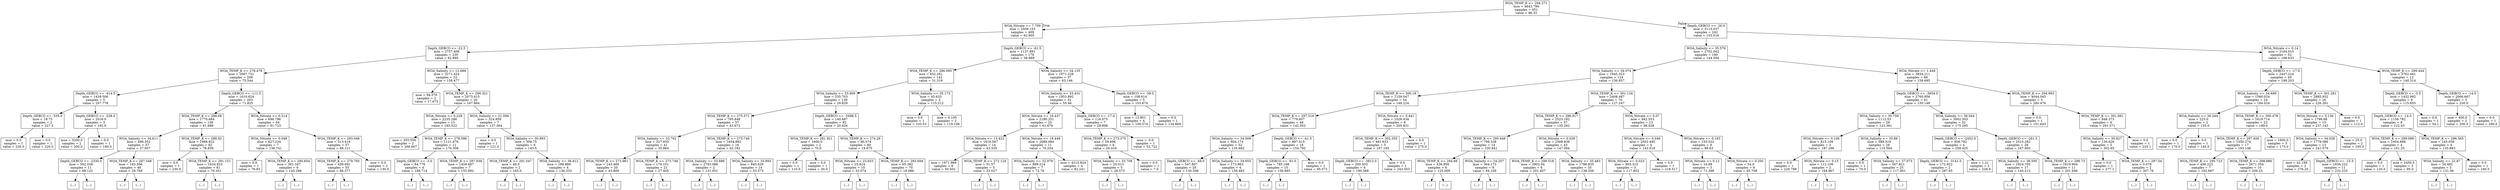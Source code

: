 digraph Tree {
node [shape=box] ;
0 [label="WOA_TEMP_K <= 294.271\nmse = 4643.799\nsamples = 651\nvalue = 96.32"] ;
1 [label="WOA_Nitrate <= 7.709\nmse = 2509.153\nsamples = 409\nvalue = 62.905"] ;
0 -> 1 [labeldistance=2.5, labelangle=45, headlabel="True"] ;
2 [label="Depth_GEBCO <= -22.5\nmse = 2757.406\nsamples = 230\nvalue = 82.895"] ;
1 -> 2 ;
3 [label="WOA_TEMP_K <= 278.478\nmse = 2097.731\nsamples = 208\nvalue = 75.544"] ;
2 -> 3 ;
4 [label="Depth_GEBCO <= -414.5\nmse = 1439.506\nsamples = 5\nvalue = 207.778"] ;
3 -> 4 ;
5 [label="Depth_GEBCO <= -535.0\nmse = 18.75\nsamples = 2\nvalue = 227.5"] ;
4 -> 5 ;
6 [label="mse = 0.0\nsamples = 1\nvalue = 230.0"] ;
5 -> 6 ;
7 [label="mse = 0.0\nsamples = 1\nvalue = 220.0"] ;
5 -> 7 ;
8 [label="Depth_GEBCO <= -238.0\nmse = 2016.0\nsamples = 3\nvalue = 192.0"] ;
4 -> 8 ;
9 [label="mse = 3200.0\nsamples = 2\nvalue = 200.0"] ;
8 -> 9 ;
10 [label="mse = 0.0\nsamples = 1\nvalue = 180.0"] ;
8 -> 10 ;
11 [label="Depth_GEBCO <= -111.5\nmse = 1610.624\nsamples = 203\nvalue = 71.825"] ;
3 -> 11 ;
12 [label="WOA_TEMP_K <= 288.68\nmse = 1770.684\nsamples = 139\nvalue = 61.688"] ;
11 -> 12 ;
13 [label="WOA_Salinity <= 34.611\nmse = 498.552\nsamples = 57\nvalue = 37.957"] ;
12 -> 13 ;
14 [label="Depth_GEBCO <= -2330.0\nmse = 502.038\nsamples = 11\nvalue = 68.122"] ;
13 -> 14 ;
15 [label="(...)"] ;
14 -> 15 ;
24 [label="(...)"] ;
14 -> 24 ;
33 [label="WOA_TEMP_K <= 287.548\nmse = 183.596\nsamples = 46\nvalue = 29.769"] ;
13 -> 33 ;
34 [label="(...)"] ;
33 -> 34 ;
87 [label="(...)"] ;
33 -> 87 ;
96 [label="WOA_TEMP_K <= 288.92\nmse = 1988.822\nsamples = 82\nvalue = 78.859"] ;
12 -> 96 ;
97 [label="mse = 0.0\nsamples = 1\nvalue = 230.6"] ;
96 -> 97 ;
98 [label="WOA_TEMP_K <= 291.151\nmse = 1634.823\nsamples = 81\nvalue = 76.351"] ;
96 -> 98 ;
99 [label="(...)"] ;
98 -> 99 ;
154 [label="(...)"] ;
98 -> 154 ;
237 [label="WOA_Nitrate <= 0.214\nmse = 698.796\nsamples = 64\nvalue = 91.723"] ;
11 -> 237 ;
238 [label="WOA_Nitrate <= 0.048\nmse = 827.234\nsamples = 7\nvalue = 136.741"] ;
237 -> 238 ;
239 [label="mse = 0.0\nsamples = 1\nvalue = 76.93"] ;
238 -> 239 ;
240 [label="WOA_TEMP_K <= 290.654\nmse = 361.347\nsamples = 6\nvalue = 145.286"] ;
238 -> 240 ;
241 [label="(...)"] ;
240 -> 241 ;
244 [label="(...)"] ;
240 -> 244 ;
247 [label="WOA_TEMP_K <= 293.048\nmse = 513.418\nsamples = 57\nvalue = 88.121"] ;
237 -> 247 ;
248 [label="WOA_TEMP_K <= 279.795\nmse = 458.691\nsamples = 55\nvalue = 86.377"] ;
247 -> 248 ;
249 [label="(...)"] ;
248 -> 249 ;
250 [label="(...)"] ;
248 -> 250 ;
333 [label="mse = 0.0\nsamples = 2\nvalue = 130.0"] ;
247 -> 333 ;
334 [label="WOA_Salinity <= 12.689\nmse = 3271.424\nsamples = 22\nvalue = 158.477"] ;
2 -> 334 ;
335 [label="mse = 94.576\nsamples = 2\nvalue = 17.675"] ;
334 -> 335 ;
336 [label="WOA_TEMP_K <= 290.321\nmse = 2073.415\nsamples = 20\nvalue = 167.864"] ;
334 -> 336 ;
337 [label="WOA_Nitrate <= 0.229\nmse = 2235.286\nsamples = 13\nvalue = 185.522"] ;
336 -> 337 ;
338 [label="mse = 355.556\nsamples = 2\nvalue = 266.667"] ;
337 -> 338 ;
339 [label="WOA_TEMP_K <= 278.596\nmse = 1121.676\nsamples = 11\nvalue = 170.308"] ;
337 -> 339 ;
340 [label="Depth_GEBCO <= -3.0\nmse = 84.776\nsamples = 4\nvalue = 188.714"] ;
339 -> 340 ;
341 [label="(...)"] ;
340 -> 341 ;
346 [label="(...)"] ;
340 -> 346 ;
347 [label="WOA_TEMP_K <= 287.938\nmse = 1459.687\nsamples = 7\nvalue = 155.992"] ;
339 -> 347 ;
348 [label="(...)"] ;
347 -> 348 ;
355 [label="(...)"] ;
347 -> 355 ;
360 [label="WOA_Salinity <= 21.594\nmse = 324.959\nsamples = 7\nvalue = 137.364"] ;
336 -> 360 ;
361 [label="mse = 0.0\nsamples = 1\nvalue = 121.0"] ;
360 -> 361 ;
362 [label="WOA_Salinity <= 30.893\nmse = 308.75\nsamples = 6\nvalue = 143.5"] ;
360 -> 362 ;
363 [label="WOA_TEMP_K <= 291.047\nmse = 49.0\nsamples = 2\nvalue = 165.0"] ;
362 -> 363 ;
364 [label="(...)"] ;
363 -> 364 ;
365 [label="(...)"] ;
363 -> 365 ;
366 [label="WOA_Salinity <= 36.612\nmse = 189.889\nsamples = 4\nvalue = 136.333"] ;
362 -> 366 ;
367 [label="(...)"] ;
366 -> 367 ;
372 [label="(...)"] ;
366 -> 372 ;
373 [label="Depth_GEBCO <= -61.5\nmse = 1137.891\nsamples = 179\nvalue = 38.689"] ;
1 -> 373 ;
374 [label="WOA_TEMP_K <= 286.095\nmse = 652.261\nsamples = 142\nvalue = 31.319"] ;
373 -> 374 ;
375 [label="WOA_Salinity <= 33.909\nmse = 535.703\nsamples = 139\nvalue = 29.828"] ;
374 -> 375 ;
376 [label="WOA_TEMP_K <= 275.571\nmse = 795.848\nsamples = 57\nvalue = 43.672"] ;
375 -> 376 ;
377 [label="WOA_Salinity <= 33.702\nmse = 227.935\nsamples = 41\nvalue = 35.864"] ;
376 -> 377 ;
378 [label="WOA_TEMP_K <= 273.961\nmse = 143.469\nsamples = 20\nvalue = 43.809"] ;
377 -> 378 ;
379 [label="(...)"] ;
378 -> 379 ;
396 [label="(...)"] ;
378 -> 396 ;
409 [label="WOA_TEMP_K <= 273.748\nmse = 179.101\nsamples = 21\nvalue = 27.405"] ;
377 -> 409 ;
410 [label="(...)"] ;
409 -> 410 ;
429 [label="(...)"] ;
409 -> 429 ;
448 [label="WOA_TEMP_K <= 275.749\nmse = 1654.882\nsamples = 16\nvalue = 62.182"] ;
376 -> 448 ;
449 [label="WOA_Salinity <= 33.886\nmse = 2793.086\nsamples = 2\nvalue = 131.051"] ;
448 -> 449 ;
450 [label="(...)"] ;
449 -> 450 ;
451 [label="(...)"] ;
449 -> 451 ;
452 [label="WOA_Salinity <= 33.893\nmse = 845.629\nsamples = 14\nvalue = 53.573"] ;
448 -> 452 ;
453 [label="(...)"] ;
452 -> 453 ;
478 [label="(...)"] ;
452 -> 478 ;
479 [label="Depth_GEBCO <= -5498.5\nmse = 140.487\nsamples = 82\nvalue = 20.426"] ;
375 -> 479 ;
480 [label="WOA_TEMP_K <= 281.921\nmse = 1600.0\nsamples = 2\nvalue = 70.0"] ;
479 -> 480 ;
481 [label="mse = 0.0\nsamples = 1\nvalue = 110.0"] ;
480 -> 481 ;
482 [label="mse = 0.0\nsamples = 1\nvalue = 30.0"] ;
480 -> 482 ;
483 [label="WOA_TEMP_K <= 274.29\nmse = 80.574\nsamples = 80\nvalue = 19.675"] ;
479 -> 483 ;
484 [label="WOA_Nitrate <= 23.653\nmse = 25.624\nsamples = 10\nvalue = 32.074"] ;
483 -> 484 ;
485 [label="(...)"] ;
484 -> 485 ;
490 [label="(...)"] ;
484 -> 490 ;
503 [label="WOA_TEMP_K <= 283.694\nmse = 65.382\nsamples = 70\nvalue = 18.086"] ;
483 -> 503 ;
504 [label="(...)"] ;
503 -> 504 ;
595 [label="(...)"] ;
503 -> 595 ;
598 [label="WOA_Salinity <= 35.173\nmse = 45.633\nsamples = 3\nvalue = 115.212"] ;
374 -> 598 ;
599 [label="mse = 0.0\nsamples = 1\nvalue = 103.53"] ;
598 -> 599 ;
600 [label="mse = 0.195\nsamples = 2\nvalue = 119.106"] ;
598 -> 600 ;
601 [label="WOA_Salinity <= 34.135\nmse = 1971.229\nsamples = 37\nvalue = 63.146"] ;
373 -> 601 ;
602 [label="WOA_Salinity <= 33.431\nmse = 1953.892\nsamples = 32\nvalue = 55.46"] ;
601 -> 602 ;
603 [label="WOA_Nitrate <= 16.437\nmse = 2180.251\nsamples = 25\nvalue = 61.676"] ;
602 -> 603 ;
604 [label="WOA_Nitrate <= 13.422\nmse = 1616.567\nsamples = 14\nvalue = 43.335"] ;
603 -> 604 ;
605 [label="mse = 1971.989\nsamples = 9\nvalue = 50.502"] ;
604 -> 605 ;
606 [label="WOA_TEMP_K <= 272.124\nmse = 51.57\nsamples = 5\nvalue = 23.027"] ;
604 -> 606 ;
607 [label="(...)"] ;
606 -> 607 ;
608 [label="(...)"] ;
606 -> 608 ;
609 [label="WOA_Nitrate <= 18.449\nmse = 2089.084\nsamples = 11\nvalue = 79.254"] ;
603 -> 609 ;
610 [label="WOA_Salinity <= 32.979\nmse = 899.214\nsamples = 7\nvalue = 72.76"] ;
609 -> 610 ;
611 [label="(...)"] ;
610 -> 611 ;
612 [label="(...)"] ;
610 -> 612 ;
615 [label="mse = 4215.824\nsamples = 4\nvalue = 92.241"] ;
609 -> 615 ;
616 [label="Depth_GEBCO <= -17.0\nmse = 116.075\nsamples = 7\nvalue = 28.898"] ;
602 -> 616 ;
617 [label="WOA_TEMP_K <= 273.375\nmse = 59.896\nsamples = 6\nvalue = 26.416"] ;
616 -> 617 ;
618 [label="WOA_Salinity <= 33.708\nmse = 20.013\nsamples = 5\nvalue = 28.573"] ;
617 -> 618 ;
619 [label="(...)"] ;
618 -> 619 ;
624 [label="(...)"] ;
618 -> 624 ;
625 [label="mse = 0.0\nsamples = 1\nvalue = 7.0"] ;
617 -> 625 ;
626 [label="mse = -0.0\nsamples = 1\nvalue = 53.722"] ;
616 -> 626 ;
627 [label="Depth_GEBCO <= -39.5\nmse = 108.614\nsamples = 5\nvalue = 103.674"] ;
601 -> 627 ;
628 [label="mse = 13.801\nsamples = 4\nvalue = 100.574"] ;
627 -> 628 ;
629 [label="mse = 0.0\nsamples = 1\nvalue = 134.669"] ;
627 -> 629 ;
630 [label="Depth_GEBCO <= -26.0\nmse = 3115.037\nsamples = 242\nvalue = 153.516"] ;
0 -> 630 [labeldistance=2.5, labelangle=-45, headlabel="False"] ;
631 [label="WOA_Salinity <= 35.576\nmse = 2702.042\nsamples = 190\nvalue = 144.594"] ;
630 -> 631 ;
632 [label="WOA_Salinity <= 34.074\nmse = 1945.323\nsamples = 124\nvalue = 136.857"] ;
631 -> 632 ;
633 [label="WOA_TEMP_K <= 300.18\nmse = 1159.047\nsamples = 54\nvalue = 148.224"] ;
632 -> 633 ;
634 [label="WOA_TEMP_K <= 297.519\nmse = 779.607\nsamples = 48\nvalue = 142.052"] ;
633 -> 634 ;
635 [label="WOA_Salinity <= 34.009\nmse = 604.174\nsamples = 32\nvalue = 135.682"] ;
634 -> 635 ;
636 [label="Depth_GEBCO <= -49.0\nmse = 547.807\nsamples = 28\nvalue = 130.508"] ;
635 -> 636 ;
637 [label="(...)"] ;
636 -> 637 ;
672 [label="(...)"] ;
636 -> 672 ;
681 [label="WOA_Salinity <= 34.055\nmse = 173.863\nsamples = 4\nvalue = 159.483"] ;
635 -> 681 ;
682 [label="(...)"] ;
681 -> 682 ;
683 [label="(...)"] ;
681 -> 683 ;
684 [label="Depth_GEBCO <= -41.5\nmse = 887.015\nsamples = 16\nvalue = 154.792"] ;
634 -> 684 ;
685 [label="Depth_GEBCO <= -91.0\nmse = 785.168\nsamples = 15\nvalue = 156.985"] ;
684 -> 685 ;
686 [label="(...)"] ;
685 -> 686 ;
691 [label="(...)"] ;
685 -> 691 ;
710 [label="mse = 0.0\nsamples = 1\nvalue = 95.572"] ;
684 -> 710 ;
711 [label="WOA_Nitrate <= 0.441\nmse = 1026.434\nsamples = 6\nvalue = 205.831"] ;
633 -> 711 ;
712 [label="WOA_TEMP_K <= 302.355\nmse = 481.933\nsamples = 5\nvalue = 197.185"] ;
711 -> 712 ;
713 [label="Depth_GEBCO <= -3813.0\nmse = 200.503\nsamples = 4\nvalue = 190.568"] ;
712 -> 713 ;
714 [label="(...)"] ;
713 -> 714 ;
715 [label="(...)"] ;
713 -> 715 ;
720 [label="mse = 0.0\nsamples = 1\nvalue = 243.503"] ;
712 -> 720 ;
721 [label="mse = 0.0\nsamples = 1\nvalue = 275.0"] ;
711 -> 721 ;
722 [label="WOA_TEMP_K <= 301.134\nmse = 2408.487\nsamples = 70\nvalue = 127.247"] ;
632 -> 722 ;
723 [label="WOA_TEMP_K <= 296.917\nmse = 2523.182\nsamples = 57\nvalue = 135.262"] ;
722 -> 723 ;
724 [label="WOA_TEMP_K <= 295.448\nmse = 798.328\nsamples = 14\nvalue = 100.841"] ;
723 -> 724 ;
725 [label="WOA_TEMP_K <= 294.88\nmse = 436.956\nsamples = 6\nvalue = 125.009"] ;
724 -> 725 ;
726 [label="(...)"] ;
725 -> 726 ;
729 [label="(...)"] ;
725 -> 729 ;
736 [label="WOA_Salinity <= 34.207\nmse = 364.173\nsamples = 8\nvalue = 84.109"] ;
724 -> 736 ;
737 [label="(...)"] ;
736 -> 737 ;
738 [label="(...)"] ;
736 -> 738 ;
749 [label="WOA_Nitrate <= 0.028\nmse = 2568.839\nsamples = 43\nvalue = 147.094"] ;
723 -> 749 ;
750 [label="WOA_TEMP_K <= 299.518\nmse = 3902.84\nsamples = 8\nvalue = 201.407"] ;
749 -> 750 ;
751 [label="(...)"] ;
750 -> 751 ;
760 [label="(...)"] ;
750 -> 760 ;
763 [label="WOA_Salinity <= 35.483\nmse = 1788.835\nsamples = 35\nvalue = 138.206"] ;
749 -> 763 ;
764 [label="(...)"] ;
763 -> 764 ;
825 [label="(...)"] ;
763 -> 825 ;
830 [label="WOA_Nitrate <= 0.07\nmse = 942.553\nsamples = 13\nvalue = 98.528"] ;
722 -> 830 ;
831 [label="WOA_Nitrate <= 0.046\nmse = 2502.495\nsamples = 4\nvalue = 143.018"] ;
830 -> 831 ;
832 [label="WOA_Nitrate <= 0.023\nmse = 803.315\nsamples = 3\nvalue = 117.852"] ;
831 -> 832 ;
833 [label="(...)"] ;
832 -> 833 ;
836 [label="(...)"] ;
832 -> 836 ;
837 [label="mse = 0.0\nsamples = 1\nvalue = 218.517"] ;
831 -> 837 ;
838 [label="WOA_Nitrate <= 0.163\nmse = 155.522\nsamples = 9\nvalue = 89.63"] ;
830 -> 838 ;
839 [label="WOA_Nitrate <= 0.12\nmse = 16.89\nsamples = 3\nvalue = 71.398"] ;
838 -> 839 ;
840 [label="(...)"] ;
839 -> 840 ;
843 [label="(...)"] ;
839 -> 843 ;
844 [label="WOA_Nitrate <= 0.205\nmse = 54.0\nsamples = 6\nvalue = 95.708"] ;
838 -> 844 ;
845 [label="(...)"] ;
844 -> 845 ;
848 [label="(...)"] ;
844 -> 848 ;
855 [label="WOA_Nitrate <= 1.449\nmse = 3834.211\nsamples = 66\nvalue = 159.695"] ;
631 -> 855 ;
856 [label="Depth_GEBCO <= -3654.0\nmse = 2760.956\nsamples = 61\nvalue = 150.148"] ;
855 -> 856 ;
857 [label="WOA_Salinity <= 35.758\nmse = 1112.53\nsamples = 29\nvalue = 123.361"] ;
856 -> 857 ;
858 [label="WOA_Nitrate <= 0.106\nmse = 815.109\nsamples = 3\nvalue = 187.296"] ;
857 -> 858 ;
859 [label="mse = 0.0\nsamples = 1\nvalue = 220.789"] ;
858 -> 859 ;
860 [label="WOA_Nitrate <= 0.15\nmse = 112.109\nsamples = 2\nvalue = 164.967"] ;
858 -> 860 ;
861 [label="(...)"] ;
860 -> 861 ;
862 [label="(...)"] ;
860 -> 862 ;
863 [label="WOA_Salinity <= 35.88\nmse = 589.516\nsamples = 26\nvalue = 115.564"] ;
857 -> 863 ;
864 [label="mse = 0.0\nsamples = 1\nvalue = 70.0"] ;
863 -> 864 ;
865 [label="WOA_Salinity <= 37.073\nmse = 507.821\nsamples = 25\nvalue = 117.901"] ;
863 -> 865 ;
866 [label="(...)"] ;
865 -> 866 ;
911 [label="(...)"] ;
865 -> 911 ;
914 [label="WOA_Salinity <= 36.044\nmse = 3002.503\nsamples = 32\nvalue = 175.295"] ;
856 -> 914 ;
915 [label="Depth_GEBCO <= -2452.0\nmse = 958.792\nsamples = 4\nvalue = 258.425"] ;
914 -> 915 ;
916 [label="Depth_GEBCO <= -3141.5\nmse = 172.922\nsamples = 2\nvalue = 287.95"] ;
915 -> 916 ;
917 [label="(...)"] ;
916 -> 917 ;
918 [label="(...)"] ;
916 -> 918 ;
919 [label="mse = 1.21\nsamples = 2\nvalue = 228.9"] ;
915 -> 919 ;
920 [label="Depth_GEBCO <= -261.5\nmse = 2515.282\nsamples = 28\nvalue = 167.905"] ;
914 -> 920 ;
921 [label="WOA_Salinity <= 36.595\nmse = 1824.705\nsamples = 17\nvalue = 145.212"] ;
920 -> 921 ;
922 [label="(...)"] ;
921 -> 922 ;
943 [label="(...)"] ;
921 -> 943 ;
948 [label="WOA_TEMP_K <= 298.73\nmse = 1619.904\nsamples = 11\nvalue = 201.946"] ;
920 -> 948 ;
949 [label="(...)"] ;
948 -> 949 ;
956 [label="(...)"] ;
948 -> 956 ;
959 [label="WOA_TEMP_K <= 294.993\nmse = 4044.045\nsamples = 5\nvalue = 260.476"] ;
855 -> 959 ;
960 [label="mse = 0.0\nsamples = 1\nvalue = 151.643"] ;
959 -> 960 ;
961 [label="WOA_TEMP_K <= 301.661\nmse = 848.373\nsamples = 4\nvalue = 291.571"] ;
959 -> 961 ;
962 [label="WOA_Salinity <= 35.827\nmse = 130.626\nsamples = 3\nvalue = 302.65"] ;
961 -> 962 ;
963 [label="mse = 0.0\nsamples = 1\nvalue = 277.1"] ;
962 -> 963 ;
964 [label="WOA_TEMP_K <= 297.54\nmse = 0.078\nsamples = 2\nvalue = 307.76"] ;
962 -> 964 ;
965 [label="(...)"] ;
964 -> 965 ;
966 [label="(...)"] ;
964 -> 966 ;
967 [label="mse = 0.0\nsamples = 1\nvalue = 225.1"] ;
961 -> 967 ;
968 [label="WOA_Nitrate <= 0.14\nmse = 3194.015\nsamples = 52\nvalue = 188.633"] ;
630 -> 968 ;
969 [label="Depth_GEBCO <= -17.0\nmse = 2447.224\nsamples = 40\nvalue = 199.203"] ;
968 -> 969 ;
970 [label="WOA_Salinity <= 34.499\nmse = 1560.024\nsamples = 24\nvalue = 184.024"] ;
969 -> 970 ;
971 [label="WOA_Salinity <= 26.244\nmse = 225.0\nsamples = 2\nvalue = 155.0"] ;
970 -> 971 ;
972 [label="mse = 0.0\nsamples = 1\nvalue = 170.0"] ;
971 -> 972 ;
973 [label="mse = 0.0\nsamples = 1\nvalue = 140.0"] ;
971 -> 973 ;
974 [label="WOA_TEMP_K <= 300.478\nmse = 1619.714\nsamples = 22\nvalue = 189.0"] ;
970 -> 974 ;
975 [label="WOA_TEMP_K <= 297.926\nmse = 1550.274\nsamples = 17\nvalue = 193.148"] ;
974 -> 975 ;
976 [label="WOA_TEMP_K <= 295.723\nmse = 406.222\nsamples = 7\nvalue = 182.667"] ;
975 -> 976 ;
977 [label="(...)"] ;
976 -> 977 ;
978 [label="(...)"] ;
976 -> 978 ;
981 [label="WOA_TEMP_K <= 298.886\nmse = 2671.354\nsamples = 10\nvalue = 206.25"] ;
975 -> 981 ;
982 [label="(...)"] ;
981 -> 982 ;
983 [label="(...)"] ;
981 -> 983 ;
986 [label="mse = 1600.0\nsamples = 5\nvalue = 175.0"] ;
974 -> 986 ;
987 [label="WOA_TEMP_K <= 301.281\nmse = 2885.932\nsamples = 16\nvalue = 226.261"] ;
969 -> 987 ;
988 [label="WOA_Nitrate <= 0.136\nmse = 1798.98\nsamples = 15\nvalue = 237.143"] ;
987 -> 988 ;
989 [label="WOA_Salinity <= 34.028\nmse = 1779.086\nsamples = 13\nvalue = 241.579"] ;
988 -> 989 ;
990 [label="mse = 42.188\nsamples = 2\nvalue = 276.25"] ;
989 -> 990 ;
991 [label="Depth_GEBCO <= -15.5\nmse = 1836.222\nsamples = 11\nvalue = 232.333"] ;
989 -> 991 ;
992 [label="(...)"] ;
991 -> 992 ;
993 [label="(...)"] ;
991 -> 993 ;
1004 [label="mse = 25.0\nsamples = 2\nvalue = 195.0"] ;
988 -> 1004 ;
1005 [label="mse = 0.0\nsamples = 1\nvalue = 112.0"] ;
987 -> 1005 ;
1006 [label="WOA_TEMP_K <= 299.444\nmse = 3762.461\nsamples = 12\nvalue = 140.314"] ;
968 -> 1006 ;
1007 [label="Depth_GEBCO <= -3.5\nmse = 1432.982\nsamples = 9\nvalue = 115.855"] ;
1006 -> 1007 ;
1008 [label="Depth_GEBCO <= -14.5\nmse = 1156.782\nsamples = 8\nvalue = 122.03"] ;
1007 -> 1008 ;
1009 [label="WOA_TEMP_K <= 299.098\nmse = 1954.688\nsamples = 4\nvalue = 101.25"] ;
1008 -> 1009 ;
1010 [label="mse = 0.0\nsamples = 1\nvalue = 120.0"] ;
1009 -> 1010 ;
1011 [label="mse = 2450.0\nsamples = 3\nvalue = 95.0"] ;
1009 -> 1011 ;
1012 [label="WOA_TEMP_K <= 298.565\nmse = 145.058\nsamples = 4\nvalue = 135.883"] ;
1008 -> 1012 ;
1013 [label="WOA_Salinity <= 22.87\nmse = 34.482\nsamples = 3\nvalue = 131.06"] ;
1012 -> 1013 ;
1014 [label="(...)"] ;
1013 -> 1014 ;
1015 [label="(...)"] ;
1013 -> 1015 ;
1018 [label="mse = 0.0\nsamples = 1\nvalue = 160.0"] ;
1012 -> 1018 ;
1019 [label="mse = 0.0\nsamples = 1\nvalue = 54.1"] ;
1007 -> 1019 ;
1020 [label="Depth_GEBCO <= -14.5\nmse = 2066.667\nsamples = 3\nvalue = 230.0"] ;
1006 -> 1020 ;
1021 [label="mse = 400.0\nsamples = 2\nvalue = 200.0"] ;
1020 -> 1021 ;
1022 [label="mse = 0.0\nsamples = 1\nvalue = 290.0"] ;
1020 -> 1022 ;
}